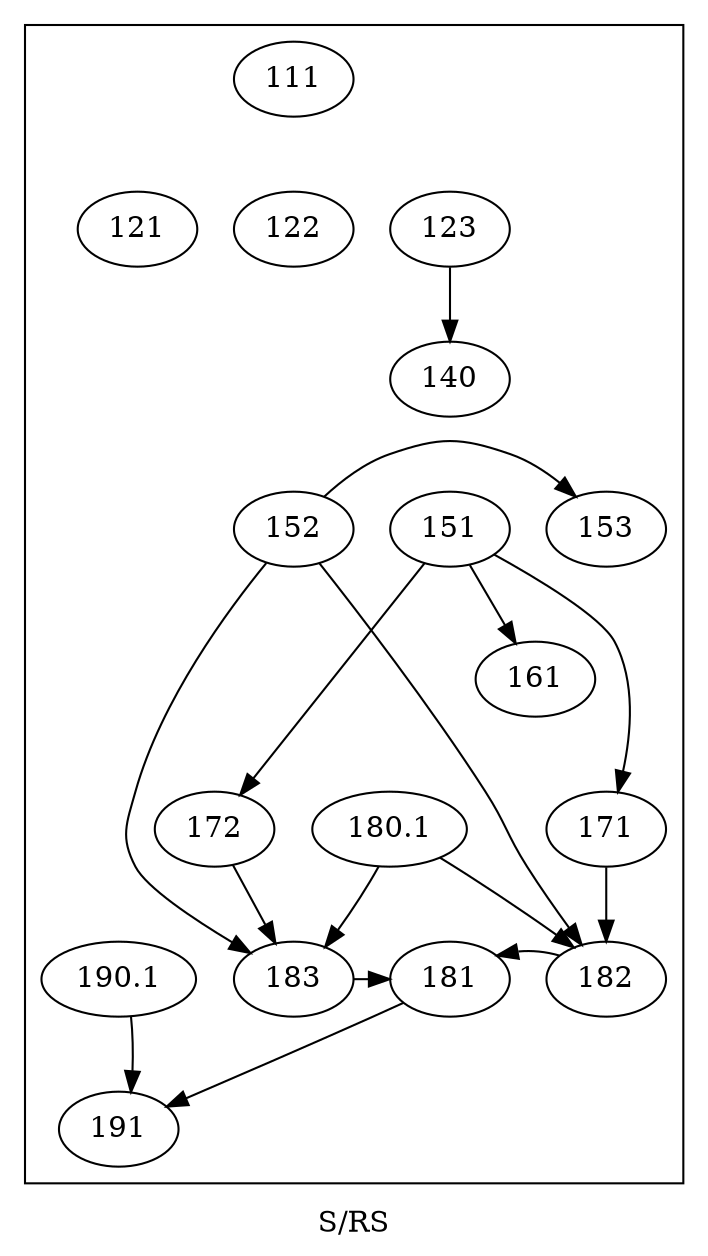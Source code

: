 digraph G1 {
	label="S/RS"
	subgraph cluster {
		label=""
		{
			rank=same
			111
		}
		{
			rank=same
			121
			122
			123
			121 -> 122 [style=invis]
		}
		{
			rank=same
			140
		}
		{
			rank=same
			151
			152
			153
			151 -> 152 [style=invis]
		}
		{
			rank=same
			161
		}
		{
			rank=same
			171
			172
			171 -> 172 [style=invis]
		}
		{
			rank=same
			180.1
		}
		{
			rank=same
			181
			182
			183
			181 -> 182 [style=invis]
		}
		{
			rank=same
			190.1
		}
		{
			rank=same
			191
		}
		111 -> 121 [style=invis]
		111 -> 122 [style=invis]
		111 -> 123 [style=invis]
		140 -> 151 [style=invis]
		140 -> 152 [style=invis]
		140 -> 153 [style=invis]
		161 -> 171 [style=invis]
		161 -> 172 [style=invis]
		180.1 -> 181 [style=invis]
		180.1 -> 182 [style=invis]
		180.1 -> 183 [style=invis]
		190.1 -> 191 [style=invis]
		123 -> 140
		152 -> 153
		151 -> 161
		151 -> 171
		151 -> 172
		182 -> 181
		183 -> 181
		152 -> 182
		180.1 -> 182
		171 -> 182
		152 -> 183
		180.1 -> 183
		172 -> 183
		181 -> 191
		190.1 -> 191
	}
}
